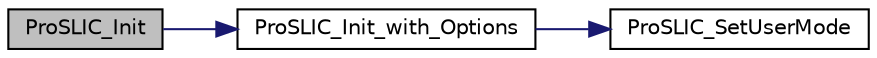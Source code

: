 digraph "ProSLIC_Init"
{
  edge [fontname="Helvetica",fontsize="10",labelfontname="Helvetica",labelfontsize="10"];
  node [fontname="Helvetica",fontsize="10",shape=record];
  rankdir="LR";
  Node1 [label="ProSLIC_Init",height=0.2,width=0.4,color="black", fillcolor="grey75", style="filled", fontcolor="black"];
  Node1 -> Node2 [color="midnightblue",fontsize="10",style="solid",fontname="Helvetica"];
  Node2 [label="ProSLIC_Init_with_Options",height=0.2,width=0.4,color="black", fillcolor="white", style="filled",URL="$group___g_e_n___c_f_g.html#gad8db7a08e765fde48eef6b602c10db14",tooltip="Loads patch and initializes all ProSLIC devices. "];
  Node2 -> Node3 [color="midnightblue",fontsize="10",style="solid",fontname="Helvetica"];
  Node3 [label="ProSLIC_SetUserMode",height=0.2,width=0.4,color="black", fillcolor="white", style="filled",URL="$group___m_i_s_c.html#ga0cf0fdd34480cbc40e670eb1b73e2708",tooltip="Sets the ProSLIC into User Access Mode (UAM) on parts that support this. This is mainly used internal..."];
}
